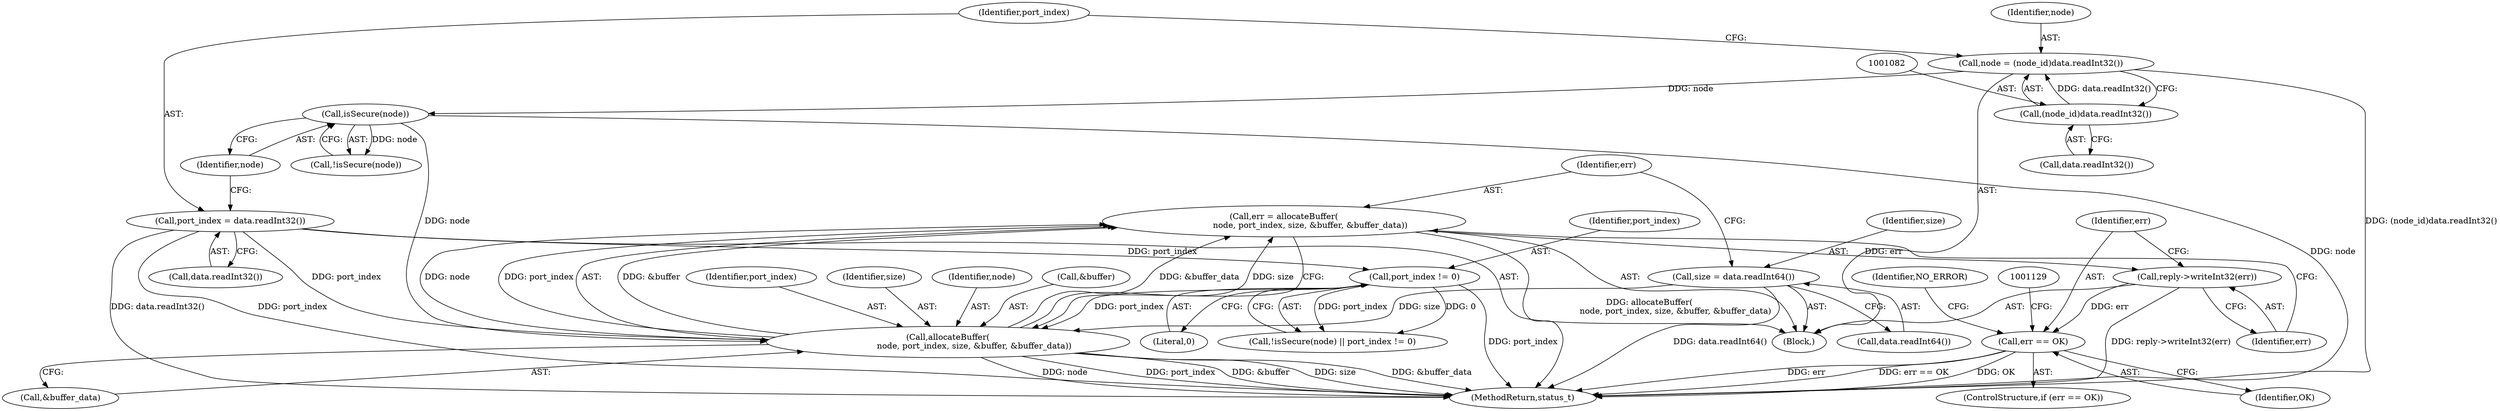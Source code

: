 digraph "0_Android_295c883fe3105b19bcd0f9e07d54c6b589fc5bff@API" {
"1001110" [label="(Call,err = allocateBuffer(\n                    node, port_index, size, &buffer, &buffer_data))"];
"1001112" [label="(Call,allocateBuffer(\n                    node, port_index, size, &buffer, &buffer_data))"];
"1001091" [label="(Call,isSecure(node))"];
"1001079" [label="(Call,node = (node_id)data.readInt32())"];
"1001081" [label="(Call,(node_id)data.readInt32())"];
"1001085" [label="(Call,port_index = data.readInt32())"];
"1001093" [label="(Call,port_index != 0)"];
"1001104" [label="(Call,size = data.readInt64())"];
"1001120" [label="(Call,reply->writeInt32(err))"];
"1001123" [label="(Call,err == OK)"];
"1001091" [label="(Call,isSecure(node))"];
"1001106" [label="(Call,data.readInt64())"];
"1001085" [label="(Call,port_index = data.readInt32())"];
"1001079" [label="(Call,node = (node_id)data.readInt32())"];
"1001122" [label="(ControlStructure,if (err == OK))"];
"1001105" [label="(Identifier,size)"];
"1001094" [label="(Identifier,port_index)"];
"1001112" [label="(Call,allocateBuffer(\n                    node, port_index, size, &buffer, &buffer_data))"];
"1001083" [label="(Call,data.readInt32())"];
"1001073" [label="(Block,)"];
"1001092" [label="(Identifier,node)"];
"1001110" [label="(Call,err = allocateBuffer(\n                    node, port_index, size, &buffer, &buffer_data))"];
"1001081" [label="(Call,(node_id)data.readInt32())"];
"1001104" [label="(Call,size = data.readInt64())"];
"1001080" [label="(Identifier,node)"];
"1001089" [label="(Call,!isSecure(node) || port_index != 0)"];
"1001118" [label="(Call,&buffer_data)"];
"1001114" [label="(Identifier,port_index)"];
"1001115" [label="(Identifier,size)"];
"1001090" [label="(Call,!isSecure(node))"];
"1001124" [label="(Identifier,err)"];
"1001125" [label="(Identifier,OK)"];
"1001087" [label="(Call,data.readInt32())"];
"1001086" [label="(Identifier,port_index)"];
"1001136" [label="(Identifier,NO_ERROR)"];
"1001111" [label="(Identifier,err)"];
"1001120" [label="(Call,reply->writeInt32(err))"];
"1001123" [label="(Call,err == OK)"];
"1001095" [label="(Literal,0)"];
"1001113" [label="(Identifier,node)"];
"1001121" [label="(Identifier,err)"];
"1001093" [label="(Call,port_index != 0)"];
"1001116" [label="(Call,&buffer)"];
"1001343" [label="(MethodReturn,status_t)"];
"1001110" -> "1001073"  [label="AST: "];
"1001110" -> "1001112"  [label="CFG: "];
"1001111" -> "1001110"  [label="AST: "];
"1001112" -> "1001110"  [label="AST: "];
"1001121" -> "1001110"  [label="CFG: "];
"1001110" -> "1001343"  [label="DDG: allocateBuffer(\n                    node, port_index, size, &buffer, &buffer_data)"];
"1001112" -> "1001110"  [label="DDG: &buffer_data"];
"1001112" -> "1001110"  [label="DDG: size"];
"1001112" -> "1001110"  [label="DDG: node"];
"1001112" -> "1001110"  [label="DDG: port_index"];
"1001112" -> "1001110"  [label="DDG: &buffer"];
"1001110" -> "1001120"  [label="DDG: err"];
"1001112" -> "1001118"  [label="CFG: "];
"1001113" -> "1001112"  [label="AST: "];
"1001114" -> "1001112"  [label="AST: "];
"1001115" -> "1001112"  [label="AST: "];
"1001116" -> "1001112"  [label="AST: "];
"1001118" -> "1001112"  [label="AST: "];
"1001112" -> "1001343"  [label="DDG: node"];
"1001112" -> "1001343"  [label="DDG: port_index"];
"1001112" -> "1001343"  [label="DDG: &buffer"];
"1001112" -> "1001343"  [label="DDG: size"];
"1001112" -> "1001343"  [label="DDG: &buffer_data"];
"1001091" -> "1001112"  [label="DDG: node"];
"1001085" -> "1001112"  [label="DDG: port_index"];
"1001093" -> "1001112"  [label="DDG: port_index"];
"1001104" -> "1001112"  [label="DDG: size"];
"1001091" -> "1001090"  [label="AST: "];
"1001091" -> "1001092"  [label="CFG: "];
"1001092" -> "1001091"  [label="AST: "];
"1001090" -> "1001091"  [label="CFG: "];
"1001091" -> "1001343"  [label="DDG: node"];
"1001091" -> "1001090"  [label="DDG: node"];
"1001079" -> "1001091"  [label="DDG: node"];
"1001079" -> "1001073"  [label="AST: "];
"1001079" -> "1001081"  [label="CFG: "];
"1001080" -> "1001079"  [label="AST: "];
"1001081" -> "1001079"  [label="AST: "];
"1001086" -> "1001079"  [label="CFG: "];
"1001079" -> "1001343"  [label="DDG: (node_id)data.readInt32()"];
"1001081" -> "1001079"  [label="DDG: data.readInt32()"];
"1001081" -> "1001083"  [label="CFG: "];
"1001082" -> "1001081"  [label="AST: "];
"1001083" -> "1001081"  [label="AST: "];
"1001085" -> "1001073"  [label="AST: "];
"1001085" -> "1001087"  [label="CFG: "];
"1001086" -> "1001085"  [label="AST: "];
"1001087" -> "1001085"  [label="AST: "];
"1001092" -> "1001085"  [label="CFG: "];
"1001085" -> "1001343"  [label="DDG: data.readInt32()"];
"1001085" -> "1001343"  [label="DDG: port_index"];
"1001085" -> "1001093"  [label="DDG: port_index"];
"1001093" -> "1001089"  [label="AST: "];
"1001093" -> "1001095"  [label="CFG: "];
"1001094" -> "1001093"  [label="AST: "];
"1001095" -> "1001093"  [label="AST: "];
"1001089" -> "1001093"  [label="CFG: "];
"1001093" -> "1001343"  [label="DDG: port_index"];
"1001093" -> "1001089"  [label="DDG: port_index"];
"1001093" -> "1001089"  [label="DDG: 0"];
"1001104" -> "1001073"  [label="AST: "];
"1001104" -> "1001106"  [label="CFG: "];
"1001105" -> "1001104"  [label="AST: "];
"1001106" -> "1001104"  [label="AST: "];
"1001111" -> "1001104"  [label="CFG: "];
"1001104" -> "1001343"  [label="DDG: data.readInt64()"];
"1001120" -> "1001073"  [label="AST: "];
"1001120" -> "1001121"  [label="CFG: "];
"1001121" -> "1001120"  [label="AST: "];
"1001124" -> "1001120"  [label="CFG: "];
"1001120" -> "1001343"  [label="DDG: reply->writeInt32(err)"];
"1001120" -> "1001123"  [label="DDG: err"];
"1001123" -> "1001122"  [label="AST: "];
"1001123" -> "1001125"  [label="CFG: "];
"1001124" -> "1001123"  [label="AST: "];
"1001125" -> "1001123"  [label="AST: "];
"1001129" -> "1001123"  [label="CFG: "];
"1001136" -> "1001123"  [label="CFG: "];
"1001123" -> "1001343"  [label="DDG: err"];
"1001123" -> "1001343"  [label="DDG: err == OK"];
"1001123" -> "1001343"  [label="DDG: OK"];
}

